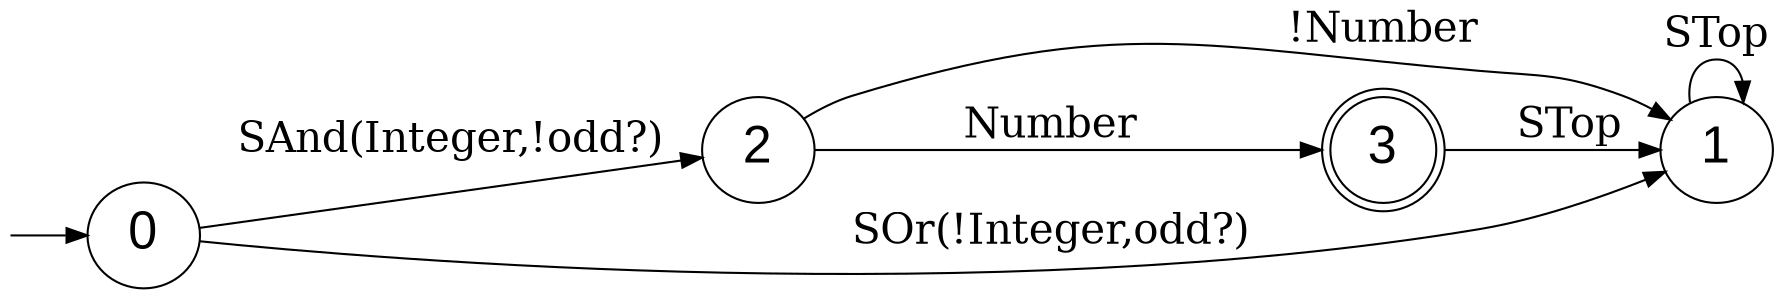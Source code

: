 digraph G {
  fontname=courier;
  rankdir=LR; graph[labeljust=l,nojustify=true]
  node [fontname=Arial, fontsize=25];
  edge [fontsize=20];
// Initial state
I0 [label="", style=invis, width=0]
I0 -> 0;
// 1 final states
// all 4 states
0 [label="0"]
0 -> 2 [label="SAnd(Integer,!odd?)"]
0 -> 1 [label="SOr(!Integer,odd?)"]
1 [label="1"]
1 -> 1 [label="STop"]
2 [label="2"]
2 -> 1 [label="!Number"]
2 -> 3 [label="Number"]
3 [label="3", shape="doublecircle"]
3 -> 1 [label="STop"]
}
